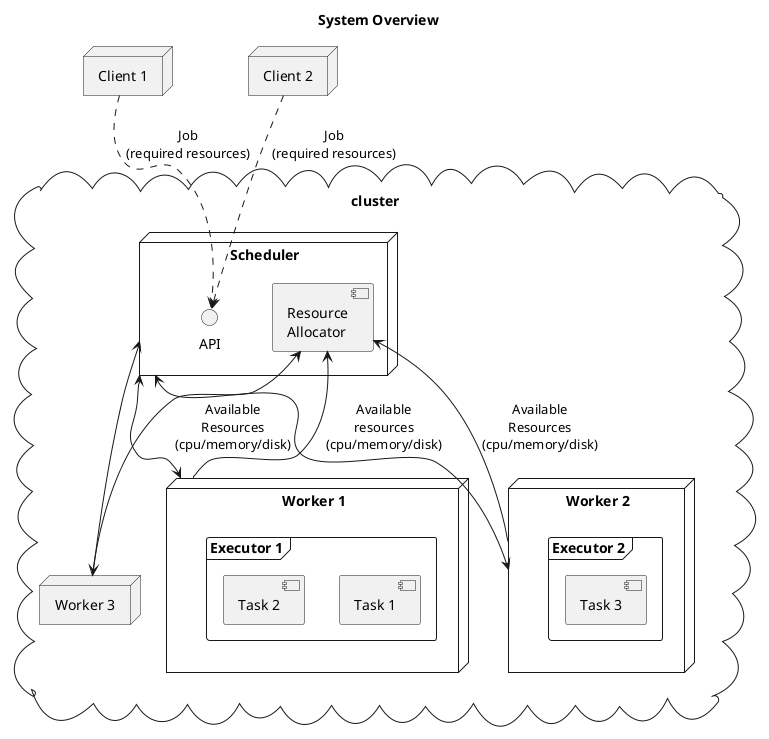 @startuml

title System Overview

node "Client 1" as C1
node "Client 2" as C2

cloud "cluster" {
  node Scheduler as M {
    interface API as iface_SchedApi
    [Resource\nAllocator] as comp_Allocator
  }
  node "Worker 1" as S1 {
    frame "Executor 1" {
      [Task 1]
      [Task 2]
    }
  }
  node "Worker 2" as S2 {
    frame "Executor 2" {
      [Task 3]
    }
  }
  node "Worker 3" as S3 {
  }

  S1 -up-> comp_Allocator : Available\nresources\n(cpu/memory/disk)
  S2 -up-> comp_Allocator : Available\nResources\n(cpu/memory/disk)
  S3 -up-> comp_Allocator : Available\nResources\n(cpu/memory/disk)

  S1 <-up-> M
  S2 <-up-> M
  S3 <-up-> M
}

C1 .down.> iface_SchedApi : "Job\n(required resources)"
C2 .down.> iface_SchedApi : "Job\n(required resources)"

@enduml
